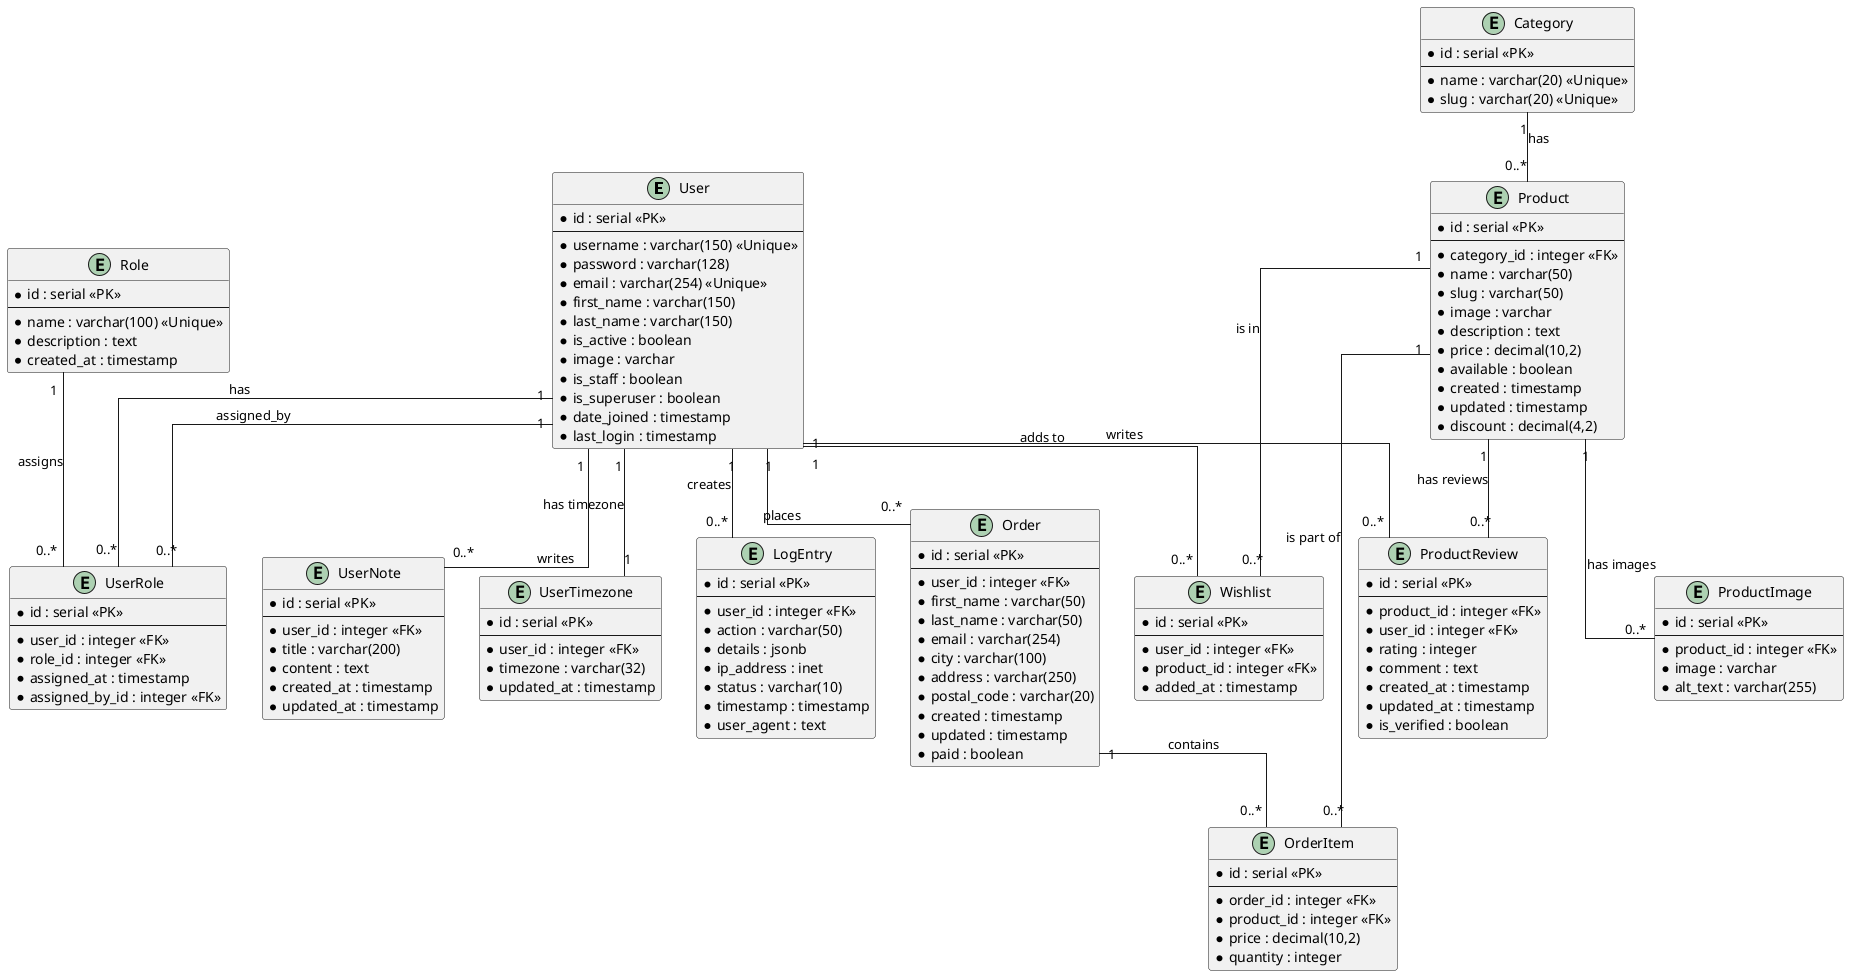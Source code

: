 @startuml
skinparam linetype ortho
skinparam roundCorner 5

entity "User" {
  * id : serial <<PK>>
  --
  * username : varchar(150) <<Unique>>
  * password : varchar(128)
  * email : varchar(254) <<Unique>>
  * first_name : varchar(150)
  * last_name : varchar(150)
  * is_active : boolean
  * image : varchar
  * is_staff : boolean
  * is_superuser : boolean
  * date_joined : timestamp
  * last_login : timestamp
}

entity "Role" {
  * id : serial <<PK>>
  --
  * name : varchar(100) <<Unique>>
  * description : text
  * created_at : timestamp
}

entity "UserRole" {
  * id : serial <<PK>>
  --
  * user_id : integer <<FK>>
  * role_id : integer <<FK>>
  * assigned_at : timestamp
  * assigned_by_id : integer <<FK>>
}

entity "UserNote" {
  * id : serial <<PK>>
  --
  * user_id : integer <<FK>>
  * title : varchar(200)
  * content : text
  * created_at : timestamp
  * updated_at : timestamp
}

entity "UserTimezone" {
  * id : serial <<PK>>
  --
  * user_id : integer <<FK>>
  * timezone : varchar(32)
  * updated_at : timestamp
}

entity "LogEntry" {
  * id : serial <<PK>>
  --
  * user_id : integer <<FK>>
  * action : varchar(50)
  * details : jsonb
  * ip_address : inet
  * status : varchar(10)
  * timestamp : timestamp
  * user_agent : text
}

entity "Category" {
  * id : serial <<PK>>
  --
  * name : varchar(20) <<Unique>>
  * slug : varchar(20) <<Unique>>
}

entity "Product" {
  * id : serial <<PK>>
  --
  * category_id : integer <<FK>>
  * name : varchar(50)
  * slug : varchar(50)
  * image : varchar
  * description : text
  * price : decimal(10,2)
  * available : boolean
  * created : timestamp
  * updated : timestamp
  * discount : decimal(4,2)
}

entity "ProductImage" {
  * id : serial <<PK>>
  --
  * product_id : integer <<FK>>
  * image : varchar
  * alt_text : varchar(255)
}

entity "ProductReview" {
  * id : serial <<PK>>
  --
  * product_id : integer <<FK>>
  * user_id : integer <<FK>>
  * rating : integer
  * comment : text
  * created_at : timestamp
  * updated_at : timestamp
  * is_verified : boolean
}

entity "Order" {
  * id : serial <<PK>>
  --
  * user_id : integer <<FK>>
  * first_name : varchar(50)
  * last_name : varchar(50)
  * email : varchar(254)
  * city : varchar(100)
  * address : varchar(250)
  * postal_code : varchar(20)
  * created : timestamp
  * updated : timestamp
  * paid : boolean
}

entity "OrderItem" {
  * id : serial <<PK>>
  --
  * order_id : integer <<FK>>
  * product_id : integer <<FK>>
  * price : decimal(10,2)
  * quantity : integer
}

entity "Wishlist" {
  * id : serial <<PK>>
  --
  * user_id : integer <<FK>>
  * product_id : integer <<FK>>
  * added_at : timestamp
}

User "1" -- "0..*" UserRole : "has"
Role "1" -- "0..*" UserRole : "assigns"
User "1" -- "1" UserTimezone : "has timezone"
User "1" -- "0..*" UserNote : "writes"
User "1" -- "0..*" LogEntry : "creates"
User "1" -- "0..*" ProductReview : "writes"
User "1" -- "0..*" Order : "places"
User "1" -- "0..*" Wishlist : "adds to"
User "1" -- "0..*" UserRole : "assigned_by"

Category "1" -- "0..*" Product : "has"
Product "1" -- "0..*" ProductImage : "has images"
Product "1" -- "0..*" ProductReview : "has reviews"
Product "1" -- "0..*" OrderItem : "is part of"
Product "1" -- "0..*" Wishlist : "is in"

Order "1" -- "0..*" OrderItem : "contains"

@enduml